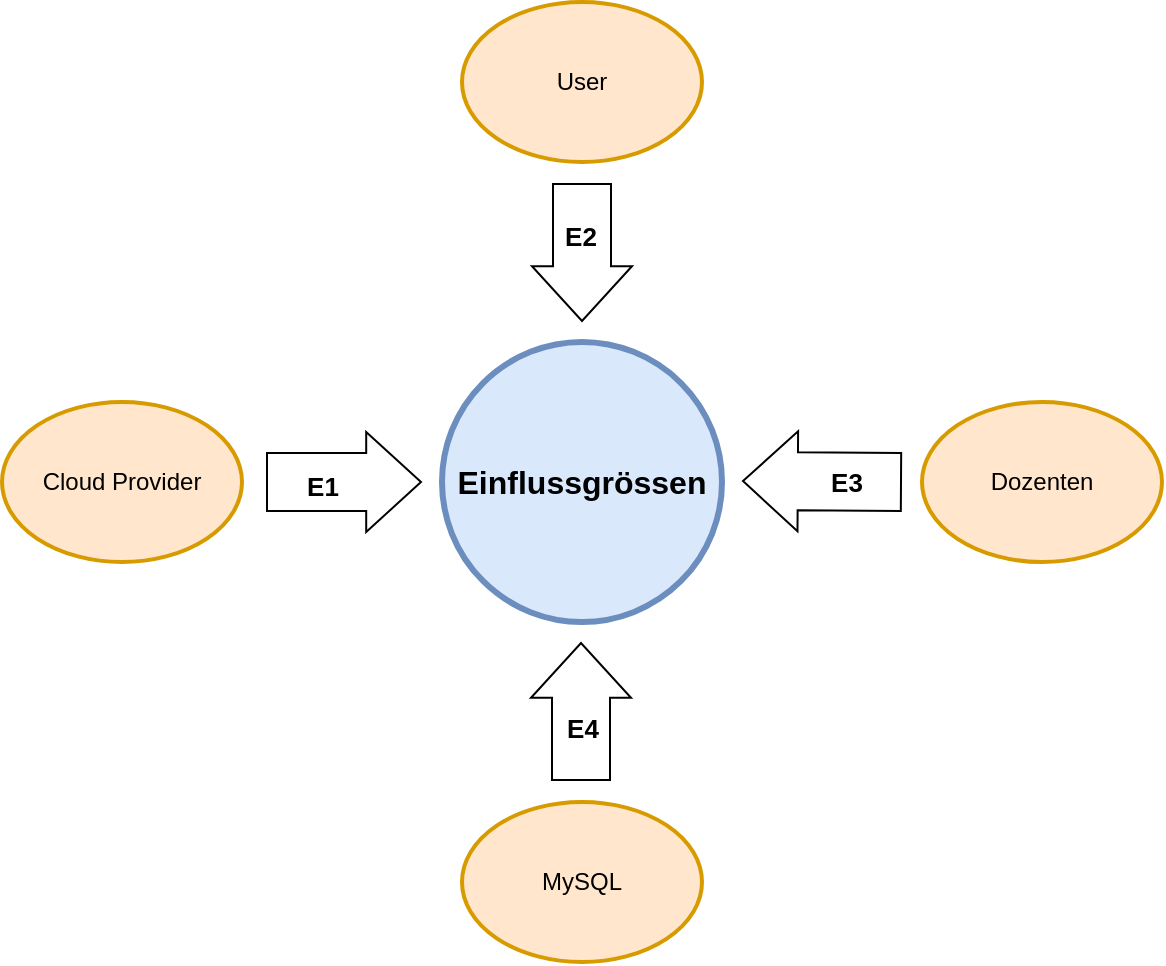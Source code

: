 <mxfile version="24.2.5" type="device">
  <diagram name="Page-1" id="rI4db7pEX1Cf_EbMsaSA">
    <mxGraphModel dx="1002" dy="635" grid="1" gridSize="10" guides="1" tooltips="1" connect="1" arrows="1" fold="1" page="1" pageScale="1" pageWidth="1100" pageHeight="850" math="0" shadow="0">
      <root>
        <mxCell id="0" />
        <mxCell id="1" parent="0" />
        <mxCell id="lvt2snzVeRsmzvJVD1wK-2" value="" style="shape=flexArrow;endArrow=classic;html=1;rounded=0;width=29;endSize=8.8;" parent="1" edge="1">
          <mxGeometry width="50" height="50" relative="1" as="geometry">
            <mxPoint x="372" y="320" as="sourcePoint" />
            <mxPoint x="450" y="320" as="targetPoint" />
          </mxGeometry>
        </mxCell>
        <mxCell id="lvt2snzVeRsmzvJVD1wK-3" value="E1" style="edgeLabel;html=1;align=center;verticalAlign=middle;resizable=0;points=[];fontSize=13;fontStyle=1" parent="lvt2snzVeRsmzvJVD1wK-2" vertex="1" connectable="0">
          <mxGeometry x="-0.301" y="-4" relative="1" as="geometry">
            <mxPoint y="-2" as="offset" />
          </mxGeometry>
        </mxCell>
        <mxCell id="lvt2snzVeRsmzvJVD1wK-1" value="&lt;font style=&quot;font-size: 16px;&quot;&gt;&lt;b&gt;Einflussgrössen&lt;/b&gt;&lt;/font&gt;" style="ellipse;whiteSpace=wrap;html=1;aspect=fixed;fillColor=#dae8fc;strokeColor=#6c8ebf;strokeWidth=3;" parent="1" vertex="1">
          <mxGeometry x="460" y="250" width="140" height="140" as="geometry" />
        </mxCell>
        <mxCell id="lvt2snzVeRsmzvJVD1wK-4" value="Cloud Provider" style="ellipse;whiteSpace=wrap;html=1;fillColor=#ffe6cc;strokeColor=#d79b00;strokeWidth=2;" parent="1" vertex="1">
          <mxGeometry x="240" y="280" width="120" height="80" as="geometry" />
        </mxCell>
        <mxCell id="lvt2snzVeRsmzvJVD1wK-5" value="User" style="ellipse;whiteSpace=wrap;html=1;fillColor=#ffe6cc;strokeColor=#d79b00;strokeWidth=2;" parent="1" vertex="1">
          <mxGeometry x="470" y="80" width="120" height="80" as="geometry" />
        </mxCell>
        <mxCell id="lvt2snzVeRsmzvJVD1wK-11" value="" style="shape=flexArrow;endArrow=classic;html=1;rounded=0;width=29;endSize=8.8;shadow=0;fillColor=none;" parent="1" edge="1">
          <mxGeometry width="50" height="50" relative="1" as="geometry">
            <mxPoint x="530" y="170.5" as="sourcePoint" />
            <mxPoint x="530" y="240" as="targetPoint" />
          </mxGeometry>
        </mxCell>
        <mxCell id="lvt2snzVeRsmzvJVD1wK-12" value="E2" style="edgeLabel;html=1;align=center;verticalAlign=middle;resizable=0;points=[];fontSize=13;fontStyle=1" parent="lvt2snzVeRsmzvJVD1wK-11" vertex="1" connectable="0">
          <mxGeometry x="-0.301" y="-4" relative="1" as="geometry">
            <mxPoint x="3" y="2" as="offset" />
          </mxGeometry>
        </mxCell>
        <mxCell id="lvt2snzVeRsmzvJVD1wK-15" value="" style="shape=flexArrow;endArrow=classic;html=1;rounded=0;width=29;endSize=8.8;" parent="1" edge="1">
          <mxGeometry width="50" height="50" relative="1" as="geometry">
            <mxPoint x="690" y="320" as="sourcePoint" />
            <mxPoint x="610" y="319.5" as="targetPoint" />
          </mxGeometry>
        </mxCell>
        <mxCell id="lvt2snzVeRsmzvJVD1wK-16" value="E3" style="edgeLabel;html=1;align=center;verticalAlign=middle;resizable=0;points=[];fontSize=13;fontStyle=1" parent="lvt2snzVeRsmzvJVD1wK-15" vertex="1" connectable="0">
          <mxGeometry x="-0.301" y="-4" relative="1" as="geometry">
            <mxPoint y="4" as="offset" />
          </mxGeometry>
        </mxCell>
        <mxCell id="lvt2snzVeRsmzvJVD1wK-18" value="Dozenten" style="ellipse;whiteSpace=wrap;html=1;fillColor=#ffe6cc;strokeColor=#d79b00;strokeWidth=2;" parent="1" vertex="1">
          <mxGeometry x="700" y="280" width="120" height="80" as="geometry" />
        </mxCell>
        <mxCell id="R2EdTFh1cjnXrvmW1Stg-1" value="MySQL" style="ellipse;whiteSpace=wrap;html=1;fillColor=#ffe6cc;strokeColor=#d79b00;strokeWidth=2;" parent="1" vertex="1">
          <mxGeometry x="470" y="480" width="120" height="80" as="geometry" />
        </mxCell>
        <mxCell id="R2EdTFh1cjnXrvmW1Stg-2" value="" style="shape=flexArrow;endArrow=classic;html=1;rounded=0;width=29;endSize=8.8;shadow=0;fillColor=none;" parent="1" edge="1">
          <mxGeometry width="50" height="50" relative="1" as="geometry">
            <mxPoint x="529.5" y="469.5" as="sourcePoint" />
            <mxPoint x="529.5" y="400" as="targetPoint" />
          </mxGeometry>
        </mxCell>
        <mxCell id="R2EdTFh1cjnXrvmW1Stg-3" value="E4" style="edgeLabel;html=1;align=center;verticalAlign=middle;resizable=0;points=[];fontSize=13;fontStyle=1" parent="R2EdTFh1cjnXrvmW1Stg-2" vertex="1" connectable="0">
          <mxGeometry x="-0.301" y="-4" relative="1" as="geometry">
            <mxPoint x="-4" y="-2" as="offset" />
          </mxGeometry>
        </mxCell>
      </root>
    </mxGraphModel>
  </diagram>
</mxfile>
